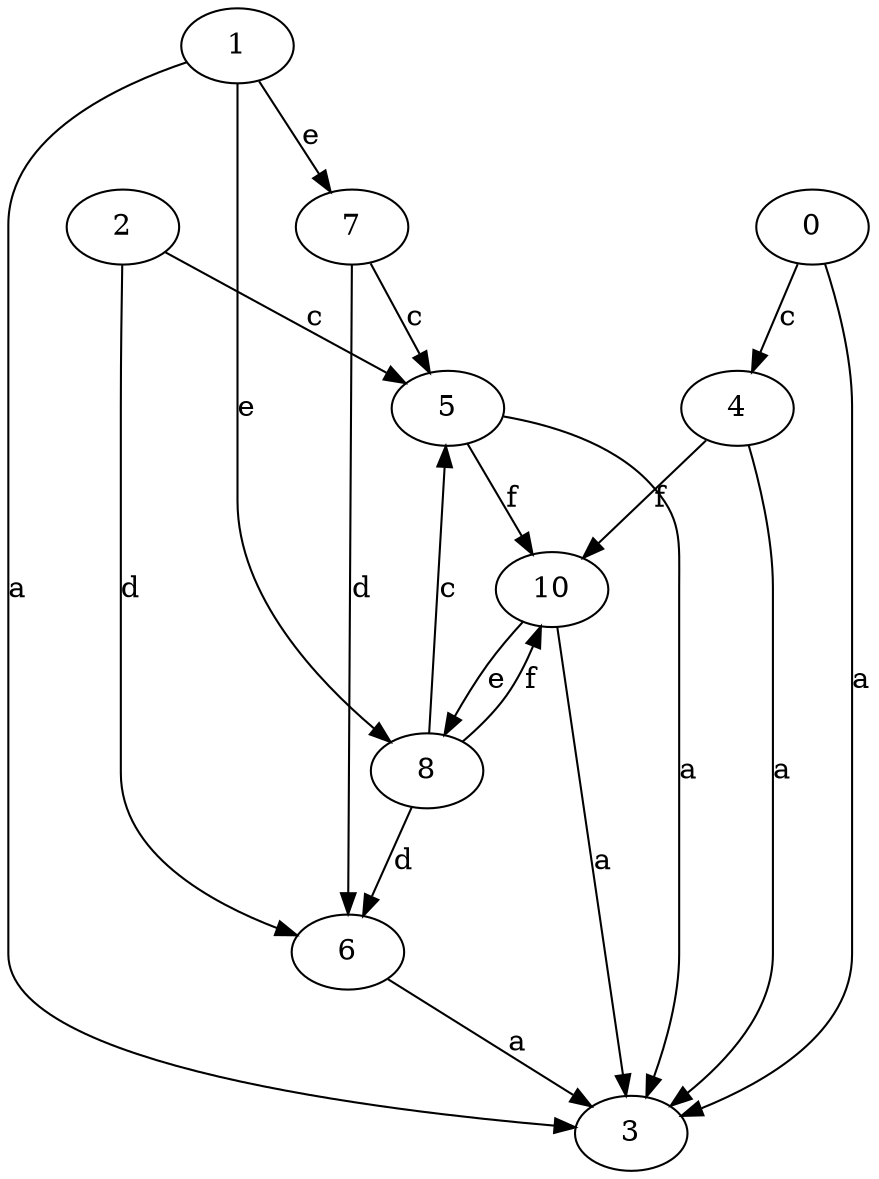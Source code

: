strict digraph  {
2;
3;
4;
5;
6;
7;
8;
0;
10;
1;
2 -> 5  [label=c];
2 -> 6  [label=d];
4 -> 3  [label=a];
4 -> 10  [label=f];
5 -> 3  [label=a];
5 -> 10  [label=f];
6 -> 3  [label=a];
7 -> 5  [label=c];
7 -> 6  [label=d];
8 -> 5  [label=c];
8 -> 6  [label=d];
8 -> 10  [label=f];
0 -> 3  [label=a];
0 -> 4  [label=c];
10 -> 3  [label=a];
10 -> 8  [label=e];
1 -> 3  [label=a];
1 -> 7  [label=e];
1 -> 8  [label=e];
}
